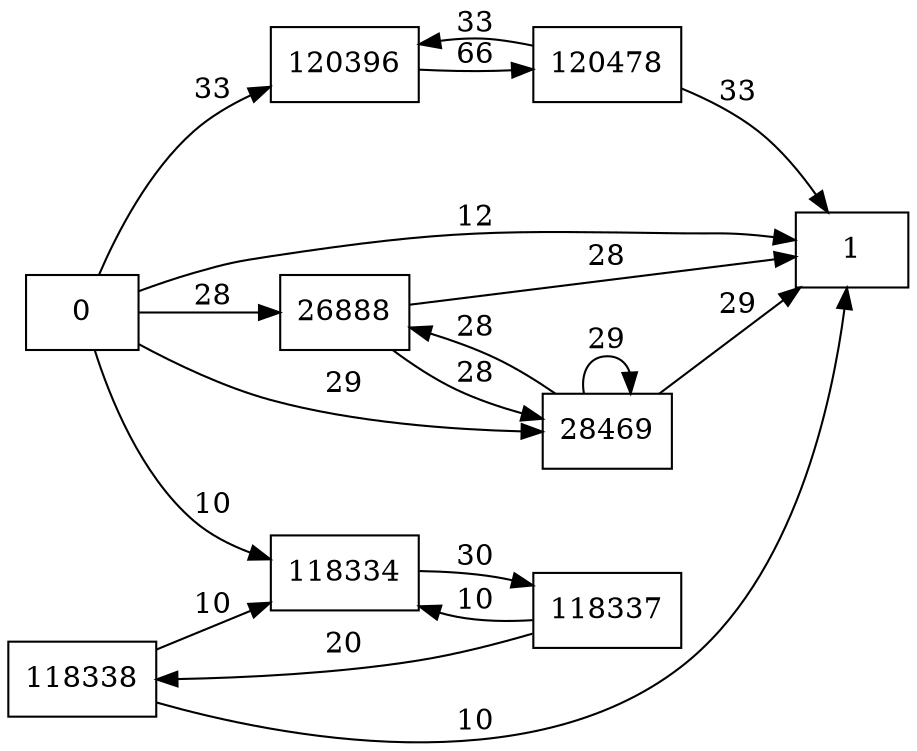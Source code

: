 digraph {
	graph [rankdir=LR]
	node [shape=rectangle]
	26888 -> 28469 [label=28]
	26888 -> 1 [label=28]
	28469 -> 26888 [label=28]
	28469 -> 28469 [label=29]
	28469 -> 1 [label=29]
	118334 -> 118337 [label=30]
	118337 -> 118338 [label=20]
	118337 -> 118334 [label=10]
	118338 -> 118334 [label=10]
	118338 -> 1 [label=10]
	120396 -> 120478 [label=66]
	120478 -> 120396 [label=33]
	120478 -> 1 [label=33]
	0 -> 26888 [label=28]
	0 -> 28469 [label=29]
	0 -> 1 [label=12]
	0 -> 118334 [label=10]
	0 -> 120396 [label=33]
}
